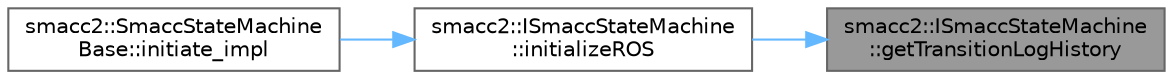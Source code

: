 digraph "smacc2::ISmaccStateMachine::getTransitionLogHistory"
{
 // LATEX_PDF_SIZE
  bgcolor="transparent";
  edge [fontname=Helvetica,fontsize=10,labelfontname=Helvetica,labelfontsize=10];
  node [fontname=Helvetica,fontsize=10,shape=box,height=0.2,width=0.4];
  rankdir="RL";
  Node1 [label="smacc2::ISmaccStateMachine\l::getTransitionLogHistory",height=0.2,width=0.4,color="gray40", fillcolor="grey60", style="filled", fontcolor="black",tooltip=" "];
  Node1 -> Node2 [dir="back",color="steelblue1",style="solid"];
  Node2 [label="smacc2::ISmaccStateMachine\l::initializeROS",height=0.2,width=0.4,color="grey40", fillcolor="white", style="filled",URL="$classsmacc2_1_1ISmaccStateMachine.html#ad90e788e7d18b9970a5dba6ce9dbe382",tooltip=" "];
  Node2 -> Node3 [dir="back",color="steelblue1",style="solid"];
  Node3 [label="smacc2::SmaccStateMachine\lBase::initiate_impl",height=0.2,width=0.4,color="grey40", fillcolor="white", style="filled",URL="$structsmacc2_1_1SmaccStateMachineBase.html#acecb747418bcdb3781589e48bd781b3d",tooltip=" "];
}
